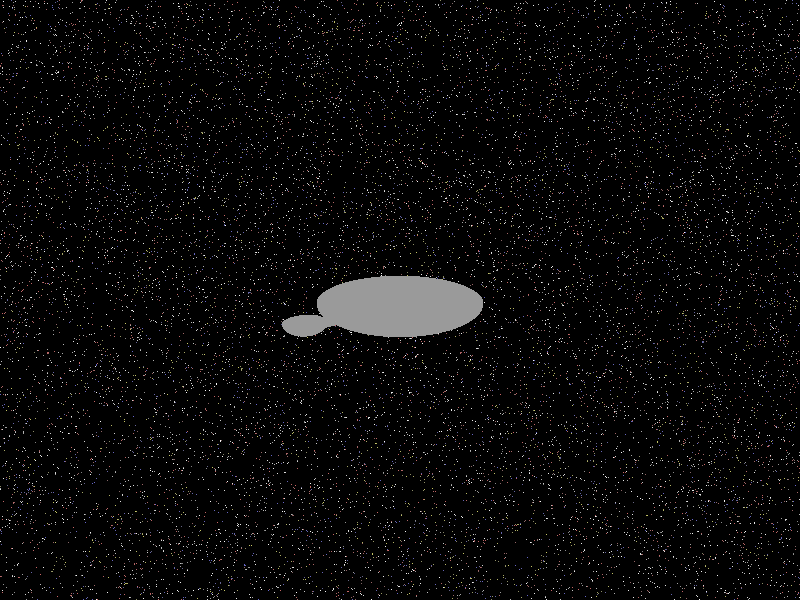#version  3.7;
global_settings { assumed_gamma 2.2 }

#include "shapes.inc"
#include "colors.inc"
#include "textures.inc"
//#include "rand.inc"
#include "stars.inc"
#include "metals.inc"


// Main light source
light_source { <-50.0, 100, -80.0> colour White }

// Dim side light to fill shadows
light_source { <250.0, 25.0, -100.0> colour DimGray }


#declare Cam1 = camera { // Wide Angle
   location <6.0, 5.0, -13.0>
   angle 65 
   right     x*image_width/image_height
   look_at <0, 0, 0>
}
#declare Cam2 = camera { // Wide Angle
   location <-1.0, 2.0, -2.0>
   right     x*image_width/image_height
   look_at <-1, 0, -2>
}
camera { Cam1 }
//sky_sphere {
//    pigment { White_Marble}
//    scale <0.5, 0.5, 0.5>
//}
sky_sphere {
    pigment {
        granite
        color_map {
            [ 0.000  0.270 color rgb < 0, 0, 0> color rgb < 0, 0, 0> ]
            [ 0.270  0.280 color rgb <.5,.5,.4> color rgb <.8,.8,.4> ]
            [ 0.280  0.470 color rgb < 0, 0, 0> color rgb < 0, 0, 0> ]
            [ 0.470  0.480 color rgb <.4,.4,.5> color rgb <.4,.4,.8> ]
            [ 0.480  0.680 color rgb < 0, 0, 0> color rgb < 0, 0, 0> ]
            [ 0.680  0.690 color rgb <.5,.4,.4> color rgb <.8,.4,.4> ]
            [ 0.690  0.880 color rgb < 0, 0, 0> color rgb < 0, 0, 0> ]
            [ 0.880  0.890 color rgb <.5,.5,.5> color rgb < 1, 1, 1> ]
            [ 0.890  1.000 color rgb < 0, 0, 0> color rgb < 0, 0, 0> ]
        }
    turbulence 1
    sine_wave
    scale 0.15
    }
}

#declare StationBaseColor = texture {
    pigment { color Gray60 }
    finish { F_MetalB }
}
#declare BasePlatform = difference {
    sphere {
        <0, 0, 0>, 1 // <x, y, z>, radius
    }
    box {
        <-2, 0, -2>, <2, 2, 2> // <x, y, z> near lower left corner, <x, y, z> far upper right corner
    }
    scale <2, 0.5, 2> // <x, y, z>
    texture { StationBaseColor }
}
object { BasePlatform }
#declare BaseExtension = difference {
    sphere {
        <0, 0, 0>, 1 // <x, y, z>, radius
    }
    box {
        <-2, 0, -2>, <2, 2, 2> // <x, y, z> near lower left corner, <x, y, z> far upper right corner
    }
    scale <0.5, 0.25, 0.5> // <x, y, z>
    texture { StationBaseColor }
    translate <-1.25, 0, -2.25> // <x, y, z>
}
object { BaseExtension }
box {
    <-0.2, -0.1, -0.4>, <0.2, 0, 0.4> // <x, y, z> near lower left corner, <x, y, z> far upper right corner
    texture { StationBaseColor }
    rotate <0, 30, 0> // <x°, y°, z°>
    translate <-1, 0, -2> // <x, y, z>
}
